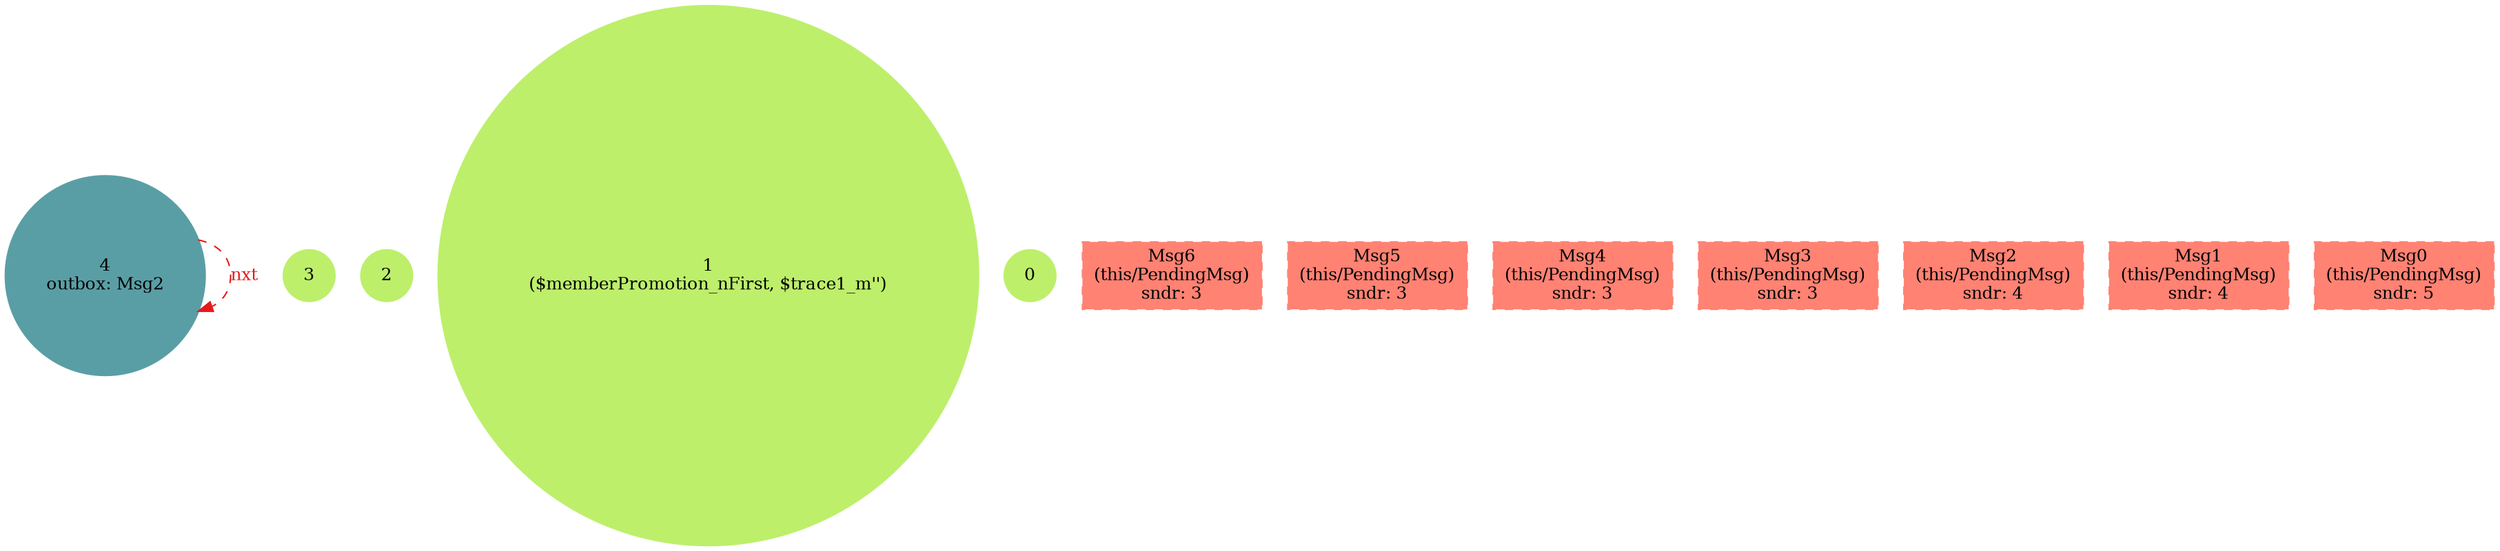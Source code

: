 digraph "graph" {
graph [fontsize=12]
node [fontsize=12]
edge [fontsize=12]
rankdir=TB;
"N11" -> "N11" [uuid = "<Node4, Node4>", color = "#e41a1c", fontcolor = "#e41a1c", style = "dashed", label = "nxt", dir = "forward", weight = "1"]
"N0" [uuid="Node3", label="3", color="#bdef6b", fontcolor = "#000000", shape = "circle", style = "filled, solid"]
"N1" [uuid="Node2", label="2", color="#bdef6b", fontcolor = "#000000", shape = "circle", style = "filled, solid"]
"N2" [uuid="Node1", label="1\n($memberPromotion_nFirst, $trace1_m'')", color="#bdef6b", fontcolor = "#000000", shape = "circle", style = "filled, solid"]
"N3" [uuid="Node0", label="0", color="#bdef6b", fontcolor = "#000000", shape = "circle", style = "filled, solid"]
"N4" [uuid="Msg6", label="Msg6\n(this/PendingMsg)\nsndr: 3", color="#ff8273", fontcolor = "#000000", shape = "box", style = "filled, dashed"]
"N5" [uuid="Msg5", label="Msg5\n(this/PendingMsg)\nsndr: 3", color="#ff8273", fontcolor = "#000000", shape = "box", style = "filled, dashed"]
"N6" [uuid="Msg4", label="Msg4\n(this/PendingMsg)\nsndr: 3", color="#ff8273", fontcolor = "#000000", shape = "box", style = "filled, dashed"]
"N7" [uuid="Msg3", label="Msg3\n(this/PendingMsg)\nsndr: 3", color="#ff8273", fontcolor = "#000000", shape = "box", style = "filled, dashed"]
"N8" [uuid="Msg2", label="Msg2\n(this/PendingMsg)\nsndr: 4", color="#ff8273", fontcolor = "#000000", shape = "box", style = "filled, dashed"]
"N9" [uuid="Msg1", label="Msg1\n(this/PendingMsg)\nsndr: 4", color="#ff8273", fontcolor = "#000000", shape = "box", style = "filled, dashed"]
"N10" [uuid="Msg0", label="Msg0\n(this/PendingMsg)\nsndr: 5", color="#ff8273", fontcolor = "#000000", shape = "box", style = "filled, dashed"]
"N11" [uuid="Node4", label="4\noutbox: Msg2", color="#5a9ea5", fontcolor = "#000000", shape = "circle", style = "filled, bold"]
}
